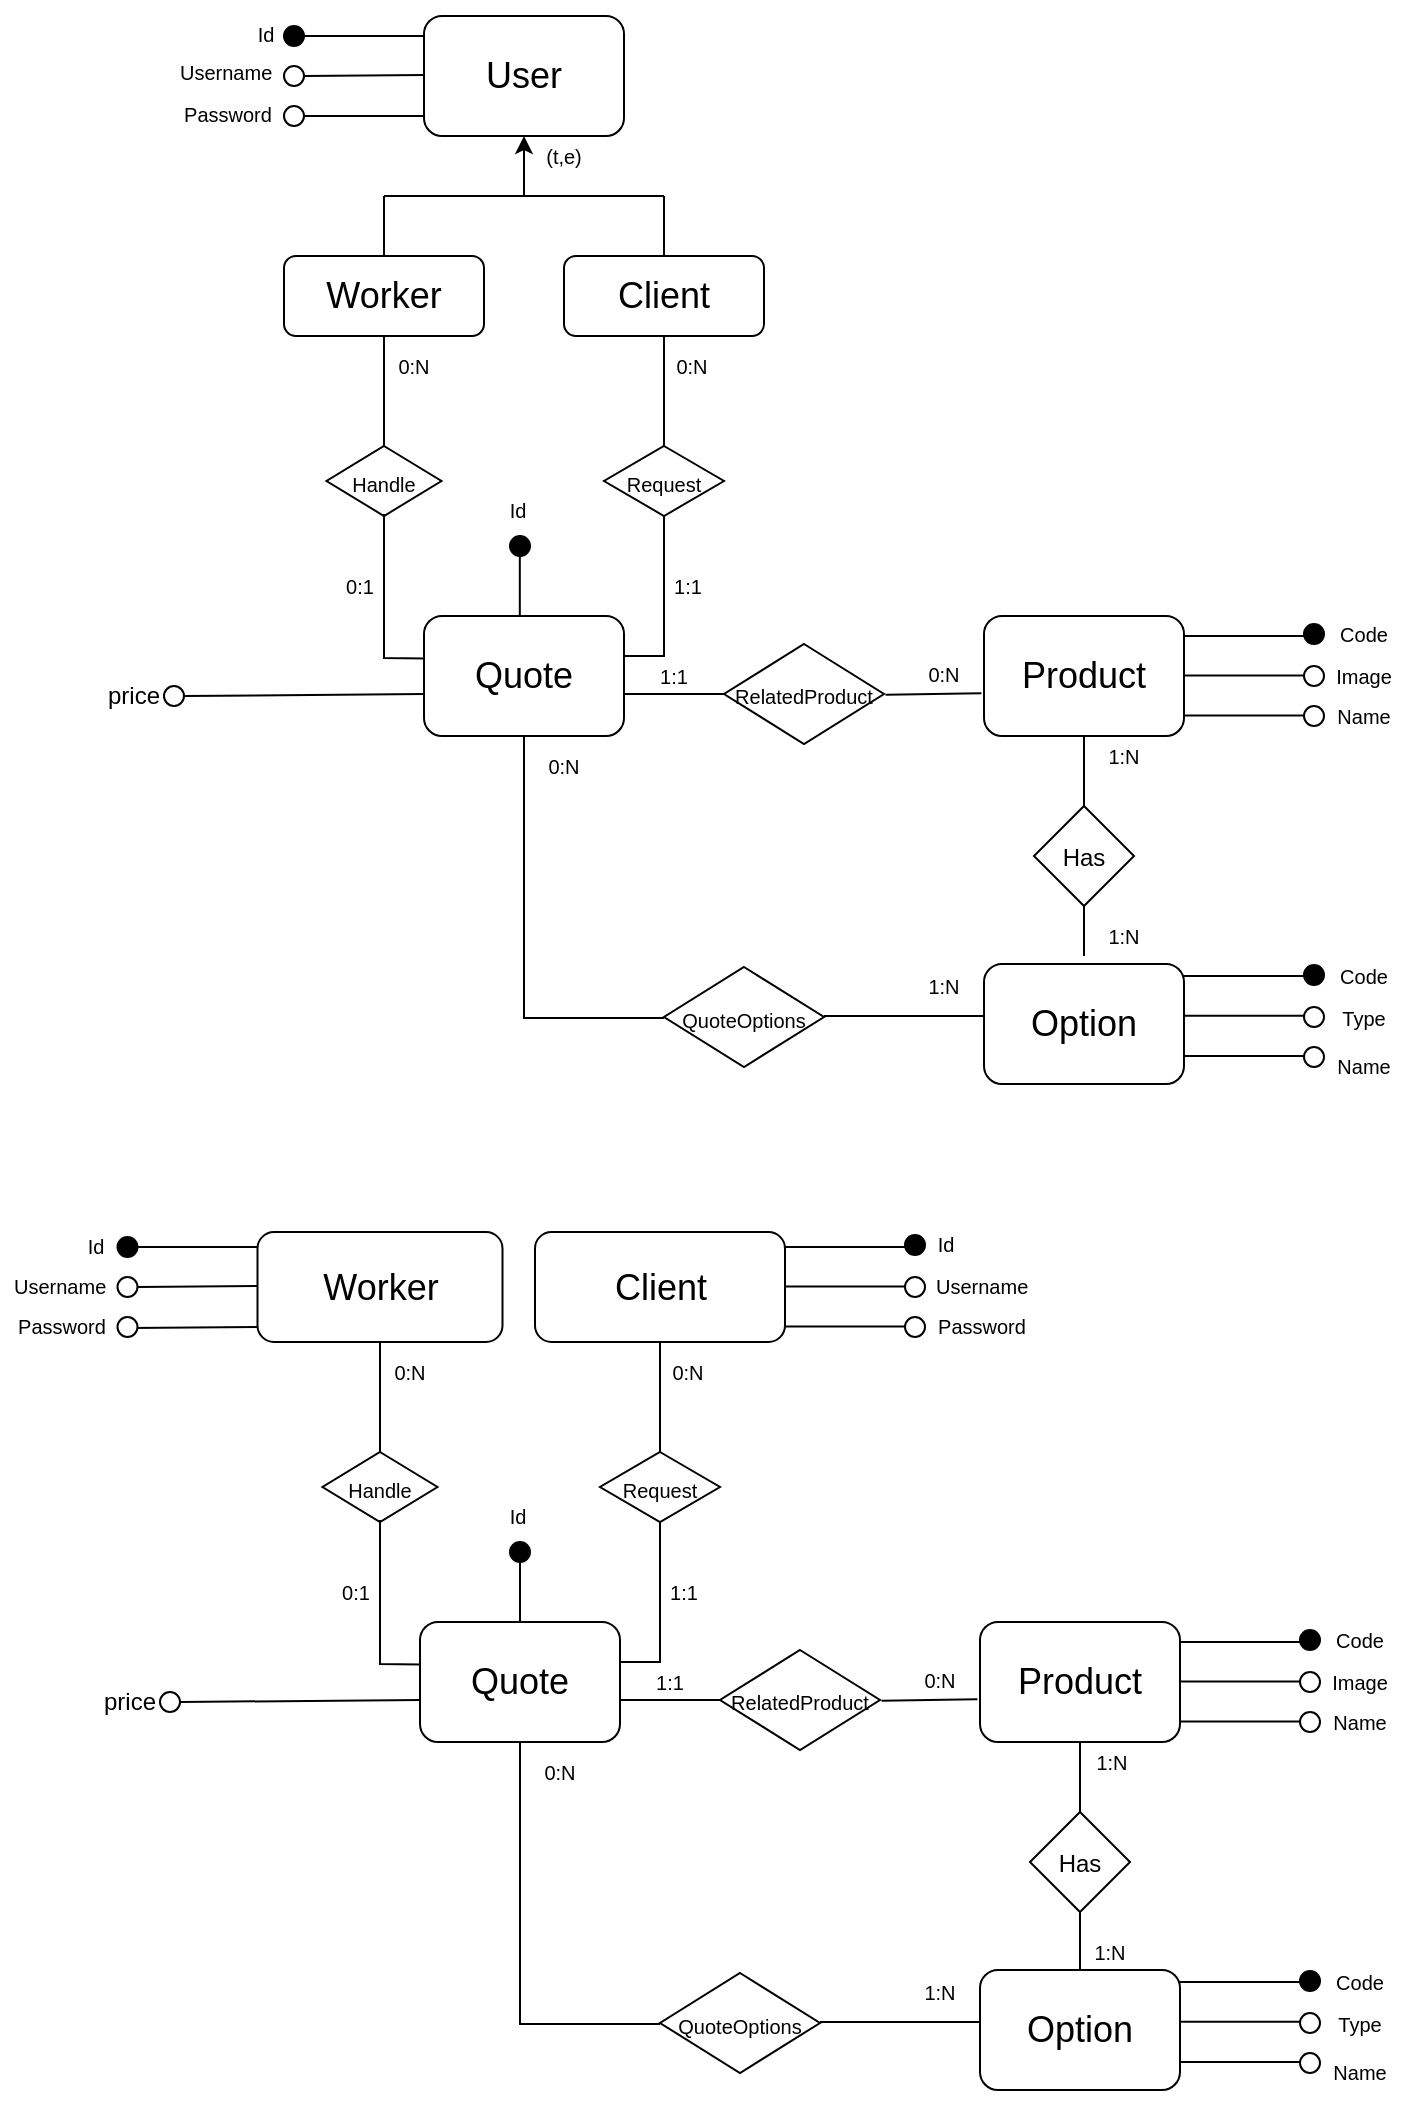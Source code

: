 <mxfile version="17.5.0" type="device"><diagram id="a_EHZZk0phldkxrDFHmI" name="Page-1"><mxGraphModel dx="1038" dy="539" grid="1" gridSize="10" guides="1" tooltips="1" connect="1" arrows="1" fold="1" page="1" pageScale="1" pageWidth="827" pageHeight="1169" math="0" shadow="0"><root><mxCell id="0"/><mxCell id="1" parent="0"/><mxCell id="qX4XDQ3y03lwywFzlSqz-1" value="&lt;font style=&quot;font-size: 18px&quot;&gt;User&lt;/font&gt;" style="rounded=1;whiteSpace=wrap;html=1;" parent="1" vertex="1"><mxGeometry x="250" y="45" width="100" height="60" as="geometry"/></mxCell><mxCell id="qX4XDQ3y03lwywFzlSqz-2" value="" style="endArrow=none;html=1;rounded=0;fontSize=18;" parent="1" edge="1"><mxGeometry width="50" height="50" relative="1" as="geometry"><mxPoint x="190" y="55" as="sourcePoint"/><mxPoint x="250" y="55" as="targetPoint"/></mxGeometry></mxCell><mxCell id="qX4XDQ3y03lwywFzlSqz-3" value="" style="endArrow=none;html=1;rounded=0;fontSize=18;startArrow=none;" parent="1" source="qX4XDQ3y03lwywFzlSqz-17" edge="1"><mxGeometry width="50" height="50" relative="1" as="geometry"><mxPoint x="190" y="74.5" as="sourcePoint"/><mxPoint x="250" y="74.5" as="targetPoint"/></mxGeometry></mxCell><mxCell id="qX4XDQ3y03lwywFzlSqz-5" value="&lt;font style=&quot;font-size: 10px&quot;&gt;Id&lt;/font&gt;" style="text;html=1;strokeColor=none;fillColor=none;align=center;verticalAlign=middle;whiteSpace=wrap;rounded=0;fontSize=18;" parent="1" vertex="1"><mxGeometry x="141.25" y="37" width="60" height="30" as="geometry"/></mxCell><mxCell id="qX4XDQ3y03lwywFzlSqz-6" value="" style="endArrow=none;html=1;rounded=0;fontSize=18;" parent="1" edge="1"><mxGeometry width="50" height="50" relative="1" as="geometry"><mxPoint x="190" y="95" as="sourcePoint"/><mxPoint x="250" y="95" as="targetPoint"/></mxGeometry></mxCell><mxCell id="qX4XDQ3y03lwywFzlSqz-7" value="&lt;div style=&quot;text-align: center&quot;&gt;&lt;span&gt;&lt;font face=&quot;helvetica&quot; style=&quot;font-size: 10px&quot;&gt;Username&lt;/font&gt;&lt;/span&gt;&lt;/div&gt;" style="text;whiteSpace=wrap;html=1;fontSize=14;" parent="1" vertex="1"><mxGeometry x="126" y="57" width="40" height="30" as="geometry"/></mxCell><mxCell id="qX4XDQ3y03lwywFzlSqz-8" value="&lt;font style=&quot;font-size: 10px&quot;&gt;Password&lt;/font&gt;" style="text;html=1;strokeColor=none;fillColor=none;align=center;verticalAlign=middle;whiteSpace=wrap;rounded=0;fontSize=14;" parent="1" vertex="1"><mxGeometry x="122" y="78" width="60" height="30" as="geometry"/></mxCell><mxCell id="qX4XDQ3y03lwywFzlSqz-9" value="" style="endArrow=classic;html=1;rounded=0;fontSize=14;entryX=0.5;entryY=1;entryDx=0;entryDy=0;" parent="1" target="qX4XDQ3y03lwywFzlSqz-1" edge="1"><mxGeometry width="50" height="50" relative="1" as="geometry"><mxPoint x="300" y="135" as="sourcePoint"/><mxPoint x="490" y="135" as="targetPoint"/></mxGeometry></mxCell><mxCell id="qX4XDQ3y03lwywFzlSqz-10" value="" style="endArrow=none;html=1;rounded=0;fontSize=14;" parent="1" edge="1"><mxGeometry width="50" height="50" relative="1" as="geometry"><mxPoint x="230" y="135" as="sourcePoint"/><mxPoint x="370" y="135" as="targetPoint"/></mxGeometry></mxCell><mxCell id="qX4XDQ3y03lwywFzlSqz-11" value="&lt;font style=&quot;font-size: 18px&quot;&gt;Worker&lt;/font&gt;" style="rounded=1;whiteSpace=wrap;html=1;" parent="1" vertex="1"><mxGeometry x="180" y="165" width="100" height="40" as="geometry"/></mxCell><mxCell id="qX4XDQ3y03lwywFzlSqz-12" value="&lt;font style=&quot;font-size: 18px&quot;&gt;Client&lt;/font&gt;" style="rounded=1;whiteSpace=wrap;html=1;" parent="1" vertex="1"><mxGeometry x="320" y="165" width="100" height="40" as="geometry"/></mxCell><mxCell id="qX4XDQ3y03lwywFzlSqz-13" value="" style="endArrow=none;html=1;rounded=0;fontSize=14;exitX=0.5;exitY=0;exitDx=0;exitDy=0;" parent="1" source="qX4XDQ3y03lwywFzlSqz-11" edge="1"><mxGeometry width="50" height="50" relative="1" as="geometry"><mxPoint x="440" y="185" as="sourcePoint"/><mxPoint x="230" y="135" as="targetPoint"/></mxGeometry></mxCell><mxCell id="qX4XDQ3y03lwywFzlSqz-14" value="" style="endArrow=none;html=1;rounded=0;fontSize=14;exitX=0.5;exitY=0;exitDx=0;exitDy=0;" parent="1" source="qX4XDQ3y03lwywFzlSqz-12" edge="1"><mxGeometry width="50" height="50" relative="1" as="geometry"><mxPoint x="240" y="175" as="sourcePoint"/><mxPoint x="370" y="135" as="targetPoint"/></mxGeometry></mxCell><mxCell id="qX4XDQ3y03lwywFzlSqz-16" value="" style="ellipse;whiteSpace=wrap;html=1;fontSize=14;fillColor=#000000;" parent="1" vertex="1"><mxGeometry x="180" y="50" width="10" height="10" as="geometry"/></mxCell><mxCell id="qX4XDQ3y03lwywFzlSqz-17" value="" style="ellipse;whiteSpace=wrap;html=1;fontSize=14;fillColor=#FFFFFF;" parent="1" vertex="1"><mxGeometry x="180" y="70" width="10" height="10" as="geometry"/></mxCell><mxCell id="qX4XDQ3y03lwywFzlSqz-18" value="" style="endArrow=none;html=1;rounded=0;fontSize=18;" parent="1" target="qX4XDQ3y03lwywFzlSqz-17" edge="1"><mxGeometry width="50" height="50" relative="1" as="geometry"><mxPoint x="190" y="74.5" as="sourcePoint"/><mxPoint x="250" y="74.5" as="targetPoint"/></mxGeometry></mxCell><mxCell id="qX4XDQ3y03lwywFzlSqz-19" value="" style="ellipse;whiteSpace=wrap;html=1;fontSize=14;" parent="1" vertex="1"><mxGeometry x="180" y="90" width="10" height="10" as="geometry"/></mxCell><mxCell id="qX4XDQ3y03lwywFzlSqz-20" value="&lt;font style=&quot;font-size: 18px&quot;&gt;Quote&lt;/font&gt;" style="rounded=1;whiteSpace=wrap;html=1;" parent="1" vertex="1"><mxGeometry x="250" y="345" width="100" height="60" as="geometry"/></mxCell><mxCell id="qX4XDQ3y03lwywFzlSqz-21" value="&lt;font style=&quot;font-size: 10px&quot;&gt;Handle&lt;/font&gt;" style="rhombus;whiteSpace=wrap;html=1;fontSize=14;fillColor=#FFFFFF;" parent="1" vertex="1"><mxGeometry x="201.25" y="260" width="57.5" height="35" as="geometry"/></mxCell><mxCell id="qX4XDQ3y03lwywFzlSqz-22" value="&lt;font style=&quot;font-size: 10px&quot;&gt;Request&lt;/font&gt;" style="rhombus;whiteSpace=wrap;html=1;fontSize=14;fillColor=#FFFFFF;" parent="1" vertex="1"><mxGeometry x="340" y="260" width="60" height="35" as="geometry"/></mxCell><mxCell id="qX4XDQ3y03lwywFzlSqz-23" value="" style="endArrow=none;html=1;rounded=0;fontSize=10;exitX=0.5;exitY=0;exitDx=0;exitDy=0;entryX=0.5;entryY=1;entryDx=0;entryDy=0;" parent="1" source="qX4XDQ3y03lwywFzlSqz-21" target="qX4XDQ3y03lwywFzlSqz-11" edge="1"><mxGeometry width="50" height="50" relative="1" as="geometry"><mxPoint x="440" y="185" as="sourcePoint"/><mxPoint x="490" y="135" as="targetPoint"/></mxGeometry></mxCell><mxCell id="qX4XDQ3y03lwywFzlSqz-24" value="" style="endArrow=none;html=1;rounded=0;fontSize=10;exitX=0.5;exitY=0;exitDx=0;exitDy=0;entryX=0.5;entryY=1;entryDx=0;entryDy=0;" parent="1" source="qX4XDQ3y03lwywFzlSqz-22" target="qX4XDQ3y03lwywFzlSqz-12" edge="1"><mxGeometry width="50" height="50" relative="1" as="geometry"><mxPoint x="240" y="255" as="sourcePoint"/><mxPoint x="240" y="215" as="targetPoint"/></mxGeometry></mxCell><mxCell id="qX4XDQ3y03lwywFzlSqz-25" value="" style="endArrow=none;html=1;rounded=0;fontSize=10;exitX=0.5;exitY=1;exitDx=0;exitDy=0;entryX=0.004;entryY=0.37;entryDx=0;entryDy=0;entryPerimeter=0;" parent="1" edge="1"><mxGeometry width="50" height="50" relative="1" as="geometry"><mxPoint x="230" y="294" as="sourcePoint"/><mxPoint x="250.4" y="366.2" as="targetPoint"/><Array as="points"><mxPoint x="230" y="366"/></Array></mxGeometry></mxCell><mxCell id="qX4XDQ3y03lwywFzlSqz-26" value="" style="endArrow=none;html=1;rounded=0;fontSize=10;entryX=1;entryY=0.5;entryDx=0;entryDy=0;" parent="1" edge="1"><mxGeometry width="50" height="50" relative="1" as="geometry"><mxPoint x="370" y="295" as="sourcePoint"/><mxPoint x="350" y="365" as="targetPoint"/><Array as="points"><mxPoint x="370" y="365"/></Array></mxGeometry></mxCell><mxCell id="qX4XDQ3y03lwywFzlSqz-28" value="&lt;font style=&quot;font-size: 18px&quot;&gt;Product&lt;/font&gt;" style="rounded=1;whiteSpace=wrap;html=1;" parent="1" vertex="1"><mxGeometry x="530" y="345" width="100" height="60" as="geometry"/></mxCell><mxCell id="qX4XDQ3y03lwywFzlSqz-29" value="&lt;font style=&quot;font-size: 18px&quot;&gt;Option&lt;/font&gt;" style="rounded=1;whiteSpace=wrap;html=1;" parent="1" vertex="1"><mxGeometry x="530" y="519" width="100" height="60" as="geometry"/></mxCell><mxCell id="qX4XDQ3y03lwywFzlSqz-31" value="" style="endArrow=none;html=1;rounded=0;fontSize=18;entryX=1;entryY=0.25;entryDx=0;entryDy=0;" parent="1" edge="1"><mxGeometry width="50" height="50" relative="1" as="geometry"><mxPoint x="690" y="355" as="sourcePoint"/><mxPoint x="630" y="355" as="targetPoint"/></mxGeometry></mxCell><mxCell id="qX4XDQ3y03lwywFzlSqz-32" value="" style="ellipse;whiteSpace=wrap;html=1;fontSize=14;fillColor=#000000;" parent="1" vertex="1"><mxGeometry x="690" y="349" width="10" height="10" as="geometry"/></mxCell><mxCell id="qX4XDQ3y03lwywFzlSqz-33" value="" style="endArrow=none;html=1;rounded=0;fontSize=18;entryX=1;entryY=0.25;entryDx=0;entryDy=0;" parent="1" edge="1"><mxGeometry width="50" height="50" relative="1" as="geometry"><mxPoint x="690" y="374.7" as="sourcePoint"/><mxPoint x="630" y="374.7" as="targetPoint"/></mxGeometry></mxCell><mxCell id="qX4XDQ3y03lwywFzlSqz-34" value="" style="ellipse;whiteSpace=wrap;html=1;fontSize=14;fillColor=#FFFFFF;" parent="1" vertex="1"><mxGeometry x="690" y="370" width="10" height="10" as="geometry"/></mxCell><mxCell id="qX4XDQ3y03lwywFzlSqz-35" value="" style="endArrow=none;html=1;rounded=0;fontSize=18;entryX=1;entryY=0.5;entryDx=0;entryDy=0;startArrow=none;" parent="1" source="qX4XDQ3y03lwywFzlSqz-40" edge="1"><mxGeometry width="50" height="50" relative="1" as="geometry"><mxPoint x="250" y="384.0" as="sourcePoint"/><mxPoint x="130" y="385" as="targetPoint"/></mxGeometry></mxCell><mxCell id="qX4XDQ3y03lwywFzlSqz-36" value="" style="ellipse;whiteSpace=wrap;html=1;fontSize=14;fillColor=#FFFFFF;" parent="1" vertex="1"><mxGeometry x="690" y="390" width="10" height="10" as="geometry"/></mxCell><mxCell id="qX4XDQ3y03lwywFzlSqz-37" value="Code" style="text;html=1;strokeColor=none;fillColor=none;align=center;verticalAlign=middle;whiteSpace=wrap;rounded=0;fontSize=10;" parent="1" vertex="1"><mxGeometry x="690" y="339" width="60" height="30" as="geometry"/></mxCell><mxCell id="qX4XDQ3y03lwywFzlSqz-38" value="Image&lt;span style=&quot;color: rgba(0 , 0 , 0 , 0) ; font-family: monospace ; font-size: 0px&quot;&gt;%3CmxGraphModel%3E%3Croot%3E%3CmxCell%20id%3D%220%22%2F%3E%3CmxCell%20id%3D%221%22%20parent%3D%220%22%2F%3E%3CmxCell%20id%3D%222%22%20value%3D%22Code%22%20style%3D%22text%3Bhtml%3D1%3BstrokeColor%3Dnone%3BfillColor%3Dnone%3Balign%3Dcenter%3BverticalAlign%3Dmiddle%3BwhiteSpace%3Dwrap%3Brounded%3D0%3BfontSize%3D10%3B%22%20vertex%3D%221%22%20parent%3D%221%22%3E%3CmxGeometry%20x%3D%22640%22%20y%3D%22454%22%20width%3D%2260%22%20height%3D%2230%22%20as%3D%22geometry%22%2F%3E%3C%2FmxCell%3E%3C%2Froot%3E%3C%2FmxGraphModel%3E&lt;/span&gt;" style="text;html=1;strokeColor=none;fillColor=none;align=center;verticalAlign=middle;whiteSpace=wrap;rounded=0;fontSize=10;" parent="1" vertex="1"><mxGeometry x="690" y="360" width="60" height="30" as="geometry"/></mxCell><mxCell id="qX4XDQ3y03lwywFzlSqz-39" value="Name" style="text;html=1;strokeColor=none;fillColor=none;align=center;verticalAlign=middle;whiteSpace=wrap;rounded=0;fontSize=10;" parent="1" vertex="1"><mxGeometry x="690" y="380" width="60" height="30" as="geometry"/></mxCell><mxCell id="qX4XDQ3y03lwywFzlSqz-41" value="&lt;font style=&quot;font-size: 12px&quot;&gt;price&lt;/font&gt;" style="text;html=1;strokeColor=none;fillColor=none;align=center;verticalAlign=middle;whiteSpace=wrap;rounded=0;fontSize=14;" parent="1" vertex="1"><mxGeometry x="75" y="369" width="60" height="30" as="geometry"/></mxCell><mxCell id="qX4XDQ3y03lwywFzlSqz-42" value="" style="endArrow=none;html=1;rounded=0;fontSize=18;entryX=1;entryY=0.25;entryDx=0;entryDy=0;" parent="1" edge="1"><mxGeometry width="50" height="50" relative="1" as="geometry"><mxPoint x="690" y="394.7" as="sourcePoint"/><mxPoint x="630" y="394.7" as="targetPoint"/></mxGeometry></mxCell><mxCell id="qX4XDQ3y03lwywFzlSqz-46" value="" style="endArrow=none;html=1;rounded=0;fontSize=18;entryX=1;entryY=0.25;entryDx=0;entryDy=0;" parent="1" edge="1"><mxGeometry width="50" height="50" relative="1" as="geometry"><mxPoint x="690" y="525" as="sourcePoint"/><mxPoint x="630" y="525" as="targetPoint"/></mxGeometry></mxCell><mxCell id="qX4XDQ3y03lwywFzlSqz-47" value="" style="endArrow=none;html=1;rounded=0;fontSize=18;entryX=1;entryY=0.25;entryDx=0;entryDy=0;" parent="1" edge="1"><mxGeometry width="50" height="50" relative="1" as="geometry"><mxPoint x="690" y="565" as="sourcePoint"/><mxPoint x="630" y="565" as="targetPoint"/></mxGeometry></mxCell><mxCell id="qX4XDQ3y03lwywFzlSqz-48" value="" style="endArrow=none;html=1;rounded=0;fontSize=18;entryX=1;entryY=0.25;entryDx=0;entryDy=0;" parent="1" edge="1"><mxGeometry width="50" height="50" relative="1" as="geometry"><mxPoint x="690" y="544.83" as="sourcePoint"/><mxPoint x="630" y="544.83" as="targetPoint"/></mxGeometry></mxCell><mxCell id="qX4XDQ3y03lwywFzlSqz-49" value="" style="ellipse;whiteSpace=wrap;html=1;fontSize=14;fillColor=#000000;" parent="1" vertex="1"><mxGeometry x="690" y="519.5" width="10" height="10" as="geometry"/></mxCell><mxCell id="qX4XDQ3y03lwywFzlSqz-50" value="" style="ellipse;whiteSpace=wrap;html=1;fontSize=14;fillColor=#FFFFFF;" parent="1" vertex="1"><mxGeometry x="690" y="540.5" width="10" height="10" as="geometry"/></mxCell><mxCell id="qX4XDQ3y03lwywFzlSqz-51" value="" style="ellipse;whiteSpace=wrap;html=1;fontSize=14;fillColor=#FFFFFF;" parent="1" vertex="1"><mxGeometry x="690" y="560.5" width="10" height="10" as="geometry"/></mxCell><mxCell id="qX4XDQ3y03lwywFzlSqz-52" value="Code" style="text;html=1;strokeColor=none;fillColor=none;align=center;verticalAlign=middle;whiteSpace=wrap;rounded=0;fontSize=10;" parent="1" vertex="1"><mxGeometry x="690" y="509.5" width="60" height="30" as="geometry"/></mxCell><mxCell id="qX4XDQ3y03lwywFzlSqz-53" value="Type" style="text;html=1;strokeColor=none;fillColor=none;align=center;verticalAlign=middle;whiteSpace=wrap;rounded=0;fontSize=10;" parent="1" vertex="1"><mxGeometry x="690" y="530.5" width="60" height="30" as="geometry"/></mxCell><mxCell id="qX4XDQ3y03lwywFzlSqz-54" value="Name" style="text;html=1;strokeColor=none;fillColor=none;align=center;verticalAlign=middle;whiteSpace=wrap;rounded=0;fontSize=10;" parent="1" vertex="1"><mxGeometry x="690" y="554.5" width="60" height="30" as="geometry"/></mxCell><mxCell id="qX4XDQ3y03lwywFzlSqz-56" value="&lt;font style=&quot;font-size: 12px&quot;&gt;Has&lt;/font&gt;" style="rhombus;whiteSpace=wrap;html=1;fontSize=14;fillColor=#FFFFFF;" parent="1" vertex="1"><mxGeometry x="555" y="440" width="50" height="50" as="geometry"/></mxCell><mxCell id="qX4XDQ3y03lwywFzlSqz-57" value="" style="endArrow=none;html=1;rounded=0;fontSize=10;exitX=0.5;exitY=0;exitDx=0;exitDy=0;entryX=0.5;entryY=1;entryDx=0;entryDy=0;" parent="1" source="qX4XDQ3y03lwywFzlSqz-56" target="qX4XDQ3y03lwywFzlSqz-28" edge="1"><mxGeometry width="50" height="50" relative="1" as="geometry"><mxPoint x="620" y="475" as="sourcePoint"/><mxPoint x="670" y="425" as="targetPoint"/></mxGeometry></mxCell><mxCell id="qX4XDQ3y03lwywFzlSqz-58" value="" style="endArrow=none;html=1;rounded=0;fontSize=10;exitX=0.5;exitY=0;exitDx=0;exitDy=0;entryX=0.5;entryY=1;entryDx=0;entryDy=0;" parent="1" target="qX4XDQ3y03lwywFzlSqz-56" edge="1"><mxGeometry width="50" height="50" relative="1" as="geometry"><mxPoint x="580" y="515" as="sourcePoint"/><mxPoint x="590" y="415" as="targetPoint"/><Array as="points"><mxPoint x="580" y="505"/></Array></mxGeometry></mxCell><mxCell id="qX4XDQ3y03lwywFzlSqz-59" value="&lt;font style=&quot;font-size: 10px&quot;&gt;RelatedProduct&lt;/font&gt;" style="rhombus;whiteSpace=wrap;html=1;fontSize=14;fillColor=#FFFFFF;" parent="1" vertex="1"><mxGeometry x="400" y="359" width="80" height="50" as="geometry"/></mxCell><mxCell id="qX4XDQ3y03lwywFzlSqz-60" value="" style="endArrow=none;html=1;rounded=0;fontSize=10;" parent="1" source="qX4XDQ3y03lwywFzlSqz-59" edge="1"><mxGeometry width="50" height="50" relative="1" as="geometry"><mxPoint x="390" y="430.25" as="sourcePoint"/><mxPoint x="350" y="384" as="targetPoint"/><Array as="points"/></mxGeometry></mxCell><mxCell id="qX4XDQ3y03lwywFzlSqz-63" value="" style="endArrow=none;html=1;rounded=0;fontSize=10;exitX=-0.013;exitY=0.643;exitDx=0;exitDy=0;exitPerimeter=0;entryX=0.013;entryY=0.846;entryDx=0;entryDy=0;entryPerimeter=0;" parent="1" source="qX4XDQ3y03lwywFzlSqz-28" target="qX4XDQ3y03lwywFzlSqz-76" edge="1"><mxGeometry width="50" height="50" relative="1" as="geometry"><mxPoint x="528" y="383.89" as="sourcePoint"/><mxPoint x="470" y="384" as="targetPoint"/><Array as="points"/></mxGeometry></mxCell><mxCell id="qX4XDQ3y03lwywFzlSqz-40" value="" style="ellipse;whiteSpace=wrap;html=1;fontSize=14;" parent="1" vertex="1"><mxGeometry x="120" y="380" width="10" height="10" as="geometry"/></mxCell><mxCell id="qX4XDQ3y03lwywFzlSqz-67" value="" style="endArrow=none;html=1;rounded=0;fontSize=18;entryX=1;entryY=0.5;entryDx=0;entryDy=0;" parent="1" target="qX4XDQ3y03lwywFzlSqz-40" edge="1"><mxGeometry width="50" height="50" relative="1" as="geometry"><mxPoint x="250" y="384" as="sourcePoint"/><mxPoint x="130" y="385" as="targetPoint"/></mxGeometry></mxCell><mxCell id="qX4XDQ3y03lwywFzlSqz-76" value="0:N" style="text;html=1;strokeColor=none;fillColor=none;align=center;verticalAlign=middle;whiteSpace=wrap;rounded=0;fontSize=10;" parent="1" vertex="1"><mxGeometry x="480" y="359" width="60" height="30" as="geometry"/></mxCell><mxCell id="qX4XDQ3y03lwywFzlSqz-78" value="1:1" style="text;html=1;strokeColor=none;fillColor=none;align=center;verticalAlign=middle;whiteSpace=wrap;rounded=0;fontSize=10;" parent="1" vertex="1"><mxGeometry x="345" y="360" width="60" height="30" as="geometry"/></mxCell><mxCell id="qX4XDQ3y03lwywFzlSqz-79" value="1:N" style="text;html=1;strokeColor=none;fillColor=none;align=center;verticalAlign=middle;whiteSpace=wrap;rounded=0;fontSize=10;" parent="1" vertex="1"><mxGeometry x="570" y="490" width="60" height="30" as="geometry"/></mxCell><mxCell id="qX4XDQ3y03lwywFzlSqz-80" value="1:N" style="text;html=1;strokeColor=none;fillColor=none;align=center;verticalAlign=middle;whiteSpace=wrap;rounded=0;fontSize=10;" parent="1" vertex="1"><mxGeometry x="570" y="400" width="60" height="30" as="geometry"/></mxCell><mxCell id="qX4XDQ3y03lwywFzlSqz-81" value="1:1&lt;span style=&quot;color: rgba(0 , 0 , 0 , 0) ; font-family: monospace ; font-size: 0px&quot;&gt;%3CmxGraphModel%3E%3Croot%3E%3CmxCell%20id%3D%220%22%2F%3E%3CmxCell%20id%3D%221%22%20parent%3D%220%22%2F%3E%3CmxCell%20id%3D%222%22%20value%3D%221%3AN%22%20style%3D%22text%3Bhtml%3D1%3BstrokeColor%3Dnone%3BfillColor%3Dnone%3Balign%3Dcenter%3BverticalAlign%3Dmiddle%3BwhiteSpace%3Dwrap%3Brounded%3D0%3BfontSize%3D10%3B%22%20vertex%3D%221%22%20parent%3D%221%22%3E%3CmxGeometry%20x%3D%22230%22%20y%3D%22515%22%20width%3D%2260%22%20height%3D%2230%22%20as%3D%22geometry%22%2F%3E%3C%2FmxCell%3E%3C%2Froot%3E%3C%2FmxGraphModel%3E&lt;/span&gt;" style="text;html=1;strokeColor=none;fillColor=none;align=center;verticalAlign=middle;whiteSpace=wrap;rounded=0;fontSize=10;" parent="1" vertex="1"><mxGeometry x="352" y="315" width="60" height="30" as="geometry"/></mxCell><mxCell id="qX4XDQ3y03lwywFzlSqz-83" value="0:1&lt;span style=&quot;color: rgba(0 , 0 , 0 , 0) ; font-family: monospace ; font-size: 0px&quot;&gt;%3CmxGraphModel%3E%3Croot%3E%3CmxCell%20id%3D%220%22%2F%3E%3CmxCell%20id%3D%221%22%20parent%3D%220%22%2F%3E%3CmxCell%20id%3D%222%22%20value%3D%221%3AN%22%20style%3D%22text%3Bhtml%3D1%3BstrokeColor%3Dnone%3BfillColor%3Dnone%3Balign%3Dcenter%3BverticalAlign%3Dmiddle%3BwhiteSpace%3Dwrap%3Brounded%3D0%3BfontSize%3D10%3B%22%20vertex%3D%221%22%20parent%3D%221%22%3E%3CmxGeometry%20x%3D%22230%22%20y%3D%22515%22%20width%3D%2260%22%20height%3D%2230%22%20as%3D%22geometry%22%2F%3E%3C%2FmxCell%3E%3C%2Froot%3E%3C%2FmxGraphModel%3E&lt;/span&gt;" style="text;html=1;strokeColor=none;fillColor=none;align=center;verticalAlign=middle;whiteSpace=wrap;rounded=0;fontSize=10;" parent="1" vertex="1"><mxGeometry x="188" y="315" width="60" height="30" as="geometry"/></mxCell><mxCell id="qX4XDQ3y03lwywFzlSqz-84" value="0:N&lt;span style=&quot;color: rgba(0 , 0 , 0 , 0) ; font-family: monospace ; font-size: 0px&quot;&gt;%3CmxGraphModel%3E%3Croot%3E%3CmxCell%20id%3D%220%22%2F%3E%3CmxCell%20id%3D%221%22%20parent%3D%220%22%2F%3E%3CmxCell%20id%3D%222%22%20value%3D%221%3AN%22%20style%3D%22text%3Bhtml%3D1%3BstrokeColor%3Dnone%3BfillColor%3Dnone%3Balign%3Dcenter%3BverticalAlign%3Dmiddle%3BwhiteSpace%3Dwrap%3Brounded%3D0%3BfontSize%3D10%3B%22%20vertex%3D%221%22%20parent%3D%221%22%3E%3CmxGeometry%20x%3D%22230%22%20y%3D%22515%22%20width%3D%2260%22%20height%3D%2230%22%20as%3D%22geometry%22%2F%3E%3C%2FmxCell%3E%3C%2Froot%3E%3C%2FmxGraphModel%3E&lt;/span&gt;" style="text;html=1;strokeColor=none;fillColor=none;align=center;verticalAlign=middle;whiteSpace=wrap;rounded=0;fontSize=10;" parent="1" vertex="1"><mxGeometry x="215" y="205" width="60" height="30" as="geometry"/></mxCell><mxCell id="qX4XDQ3y03lwywFzlSqz-85" value="0:N&lt;span style=&quot;color: rgba(0 , 0 , 0 , 0) ; font-family: monospace ; font-size: 0px&quot;&gt;%3CmxGraphModel%3E%3Croot%3E%3CmxCell%20id%3D%220%22%2F%3E%3CmxCell%20id%3D%221%22%20parent%3D%220%22%2F%3E%3CmxCell%20id%3D%222%22%20value%3D%221%3AN%22%20style%3D%22text%3Bhtml%3D1%3BstrokeColor%3Dnone%3BfillColor%3Dnone%3Balign%3Dcenter%3BverticalAlign%3Dmiddle%3BwhiteSpace%3Dwrap%3Brounded%3D0%3BfontSize%3D10%3B%22%20vertex%3D%221%22%20parent%3D%221%22%3E%3CmxGeometry%20x%3D%22230%22%20y%3D%22515%22%20width%3D%2260%22%20height%3D%2230%22%20as%3D%22geometry%22%2F%3E%3C%2FmxCell%3E%3C%2Froot%3E%3C%2FmxGraphModel%3E&lt;/span&gt;" style="text;html=1;strokeColor=none;fillColor=none;align=center;verticalAlign=middle;whiteSpace=wrap;rounded=0;fontSize=10;" parent="1" vertex="1"><mxGeometry x="354" y="205" width="60" height="30" as="geometry"/></mxCell><mxCell id="qX4XDQ3y03lwywFzlSqz-86" value="" style="endArrow=none;html=1;rounded=0;fontSize=10;" parent="1" edge="1"><mxGeometry width="50" height="50" relative="1" as="geometry"><mxPoint x="370" y="546" as="sourcePoint"/><mxPoint x="300" y="405" as="targetPoint"/><Array as="points"><mxPoint x="300" y="546"/></Array></mxGeometry></mxCell><mxCell id="HeVf8sBQMRnEdqkcqecx-1" value="&lt;font style=&quot;font-size: 10px&quot;&gt;QuoteOptions&lt;/font&gt;" style="rhombus;whiteSpace=wrap;html=1;fontSize=14;fillColor=#FFFFFF;" parent="1" vertex="1"><mxGeometry x="370" y="520.5" width="80" height="50" as="geometry"/></mxCell><mxCell id="HeVf8sBQMRnEdqkcqecx-2" value="" style="endArrow=none;html=1;rounded=0;fontSize=18;exitX=0;exitY=0.5;exitDx=0;exitDy=0;" parent="1" edge="1"><mxGeometry width="50" height="50" relative="1" as="geometry"><mxPoint x="530" y="545" as="sourcePoint"/><mxPoint x="450" y="545" as="targetPoint"/></mxGeometry></mxCell><mxCell id="HeVf8sBQMRnEdqkcqecx-5" value="&lt;font style=&quot;font-size: 10px&quot;&gt;0:N&lt;/font&gt;" style="text;html=1;strokeColor=none;fillColor=none;align=center;verticalAlign=middle;whiteSpace=wrap;rounded=0;" parent="1" vertex="1"><mxGeometry x="290" y="405" width="60" height="30" as="geometry"/></mxCell><mxCell id="HeVf8sBQMRnEdqkcqecx-6" value="&lt;font style=&quot;font-size: 10px&quot;&gt;1:N&lt;/font&gt;" style="text;html=1;strokeColor=none;fillColor=none;align=center;verticalAlign=middle;whiteSpace=wrap;rounded=0;" parent="1" vertex="1"><mxGeometry x="480" y="515" width="60" height="30" as="geometry"/></mxCell><mxCell id="vwDO4GZLKozZX0MEO8km-1" value="(t,e)" style="text;html=1;strokeColor=none;fillColor=none;align=center;verticalAlign=middle;whiteSpace=wrap;rounded=0;fontSize=10;" parent="1" vertex="1"><mxGeometry x="290" y="100" width="60" height="30" as="geometry"/></mxCell><mxCell id="vwDO4GZLKozZX0MEO8km-4" value="" style="endArrow=none;html=1;rounded=0;fontSize=18;" parent="1" edge="1"><mxGeometry width="50" height="50" relative="1" as="geometry"><mxPoint x="106.75" y="660.5" as="sourcePoint"/><mxPoint x="166.75" y="660.5" as="targetPoint"/></mxGeometry></mxCell><mxCell id="vwDO4GZLKozZX0MEO8km-5" value="" style="endArrow=none;html=1;rounded=0;fontSize=18;startArrow=none;" parent="1" source="vwDO4GZLKozZX0MEO8km-17" edge="1"><mxGeometry width="50" height="50" relative="1" as="geometry"><mxPoint x="106.75" y="680" as="sourcePoint"/><mxPoint x="166.75" y="680" as="targetPoint"/></mxGeometry></mxCell><mxCell id="vwDO4GZLKozZX0MEO8km-6" value="&lt;font style=&quot;font-size: 10px&quot;&gt;Id&lt;/font&gt;" style="text;html=1;strokeColor=none;fillColor=none;align=center;verticalAlign=middle;whiteSpace=wrap;rounded=0;fontSize=18;" parent="1" vertex="1"><mxGeometry x="56" y="642.5" width="60" height="30" as="geometry"/></mxCell><mxCell id="vwDO4GZLKozZX0MEO8km-7" value="" style="endArrow=none;html=1;rounded=0;fontSize=18;" parent="1" edge="1"><mxGeometry width="50" height="50" relative="1" as="geometry"><mxPoint x="103" y="701" as="sourcePoint"/><mxPoint x="166.75" y="700.5" as="targetPoint"/></mxGeometry></mxCell><mxCell id="vwDO4GZLKozZX0MEO8km-8" value="&lt;div style=&quot;text-align: center&quot;&gt;&lt;span&gt;&lt;font face=&quot;helvetica&quot; style=&quot;font-size: 10px&quot;&gt;Username&lt;/font&gt;&lt;/span&gt;&lt;/div&gt;" style="text;whiteSpace=wrap;html=1;fontSize=14;" parent="1" vertex="1"><mxGeometry x="42.75" y="663.5" width="42.25" height="30" as="geometry"/></mxCell><mxCell id="vwDO4GZLKozZX0MEO8km-9" value="&lt;font style=&quot;font-size: 10px&quot;&gt;Password&lt;/font&gt;" style="text;html=1;strokeColor=none;fillColor=none;align=center;verticalAlign=middle;whiteSpace=wrap;rounded=0;fontSize=14;" parent="1" vertex="1"><mxGeometry x="38.75" y="684" width="60" height="30" as="geometry"/></mxCell><mxCell id="vwDO4GZLKozZX0MEO8km-12" value="&lt;font style=&quot;font-size: 18px&quot;&gt;Worker&lt;/font&gt;" style="rounded=1;whiteSpace=wrap;html=1;" parent="1" vertex="1"><mxGeometry x="166.75" y="653" width="122.5" height="55" as="geometry"/></mxCell><mxCell id="vwDO4GZLKozZX0MEO8km-13" value="&lt;font style=&quot;font-size: 18px&quot;&gt;Client&lt;/font&gt;" style="rounded=1;whiteSpace=wrap;html=1;" parent="1" vertex="1"><mxGeometry x="305.5" y="653" width="125" height="55" as="geometry"/></mxCell><mxCell id="vwDO4GZLKozZX0MEO8km-16" value="" style="ellipse;whiteSpace=wrap;html=1;fontSize=14;fillColor=#FFFFFF;" parent="1" vertex="1"><mxGeometry x="96.75" y="695.5" width="10" height="10" as="geometry"/></mxCell><mxCell id="vwDO4GZLKozZX0MEO8km-17" value="" style="ellipse;whiteSpace=wrap;html=1;fontSize=14;fillColor=#FFFFFF;" parent="1" vertex="1"><mxGeometry x="96.75" y="675.5" width="10" height="10" as="geometry"/></mxCell><mxCell id="vwDO4GZLKozZX0MEO8km-18" value="" style="endArrow=none;html=1;rounded=0;fontSize=18;" parent="1" target="vwDO4GZLKozZX0MEO8km-17" edge="1"><mxGeometry width="50" height="50" relative="1" as="geometry"><mxPoint x="106.75" y="680" as="sourcePoint"/><mxPoint x="166.75" y="680" as="targetPoint"/></mxGeometry></mxCell><mxCell id="vwDO4GZLKozZX0MEO8km-19" value="" style="ellipse;whiteSpace=wrap;html=1;fontSize=14;fillColor=#000000;" parent="1" vertex="1"><mxGeometry x="96.75" y="655.5" width="10" height="10" as="geometry"/></mxCell><mxCell id="vwDO4GZLKozZX0MEO8km-20" value="&lt;font style=&quot;font-size: 18px&quot;&gt;Quote&lt;/font&gt;" style="rounded=1;whiteSpace=wrap;html=1;" parent="1" vertex="1"><mxGeometry x="248" y="848" width="100" height="60" as="geometry"/></mxCell><mxCell id="vwDO4GZLKozZX0MEO8km-21" value="&lt;font style=&quot;font-size: 10px&quot;&gt;Handle&lt;/font&gt;" style="rhombus;whiteSpace=wrap;html=1;fontSize=14;fillColor=#FFFFFF;" parent="1" vertex="1"><mxGeometry x="199.25" y="763" width="57.5" height="35" as="geometry"/></mxCell><mxCell id="vwDO4GZLKozZX0MEO8km-22" value="&lt;font style=&quot;font-size: 10px&quot;&gt;Request&lt;/font&gt;" style="rhombus;whiteSpace=wrap;html=1;fontSize=14;fillColor=#FFFFFF;" parent="1" vertex="1"><mxGeometry x="338" y="763" width="60" height="35" as="geometry"/></mxCell><mxCell id="vwDO4GZLKozZX0MEO8km-23" value="" style="endArrow=none;html=1;rounded=0;fontSize=10;exitX=0.5;exitY=0;exitDx=0;exitDy=0;entryX=0.5;entryY=1;entryDx=0;entryDy=0;" parent="1" source="vwDO4GZLKozZX0MEO8km-21" target="vwDO4GZLKozZX0MEO8km-12" edge="1"><mxGeometry width="50" height="50" relative="1" as="geometry"><mxPoint x="438" y="688" as="sourcePoint"/><mxPoint x="488" y="638" as="targetPoint"/></mxGeometry></mxCell><mxCell id="vwDO4GZLKozZX0MEO8km-24" value="" style="endArrow=none;html=1;rounded=0;fontSize=10;exitX=0.5;exitY=0;exitDx=0;exitDy=0;entryX=0.5;entryY=1;entryDx=0;entryDy=0;" parent="1" source="vwDO4GZLKozZX0MEO8km-22" target="vwDO4GZLKozZX0MEO8km-13" edge="1"><mxGeometry width="50" height="50" relative="1" as="geometry"><mxPoint x="238" y="758" as="sourcePoint"/><mxPoint x="238" y="718" as="targetPoint"/></mxGeometry></mxCell><mxCell id="vwDO4GZLKozZX0MEO8km-25" value="" style="endArrow=none;html=1;rounded=0;fontSize=10;exitX=0.5;exitY=1;exitDx=0;exitDy=0;entryX=0.004;entryY=0.37;entryDx=0;entryDy=0;entryPerimeter=0;" parent="1" edge="1"><mxGeometry width="50" height="50" relative="1" as="geometry"><mxPoint x="228" y="797" as="sourcePoint"/><mxPoint x="248.4" y="869.2" as="targetPoint"/><Array as="points"><mxPoint x="228" y="869"/></Array></mxGeometry></mxCell><mxCell id="vwDO4GZLKozZX0MEO8km-26" value="" style="endArrow=none;html=1;rounded=0;fontSize=10;entryX=1;entryY=0.5;entryDx=0;entryDy=0;" parent="1" edge="1"><mxGeometry width="50" height="50" relative="1" as="geometry"><mxPoint x="368" y="798" as="sourcePoint"/><mxPoint x="348" y="868" as="targetPoint"/><Array as="points"><mxPoint x="368" y="868"/></Array></mxGeometry></mxCell><mxCell id="vwDO4GZLKozZX0MEO8km-27" value="&lt;font style=&quot;font-size: 18px&quot;&gt;Product&lt;/font&gt;" style="rounded=1;whiteSpace=wrap;html=1;" parent="1" vertex="1"><mxGeometry x="528" y="848" width="100" height="60" as="geometry"/></mxCell><mxCell id="vwDO4GZLKozZX0MEO8km-28" value="&lt;font style=&quot;font-size: 18px&quot;&gt;Option&lt;/font&gt;" style="rounded=1;whiteSpace=wrap;html=1;" parent="1" vertex="1"><mxGeometry x="528" y="1022" width="100" height="60" as="geometry"/></mxCell><mxCell id="vwDO4GZLKozZX0MEO8km-29" value="" style="endArrow=none;html=1;rounded=0;fontSize=18;entryX=1;entryY=0.25;entryDx=0;entryDy=0;" parent="1" edge="1"><mxGeometry width="50" height="50" relative="1" as="geometry"><mxPoint x="688" y="858" as="sourcePoint"/><mxPoint x="628" y="858" as="targetPoint"/></mxGeometry></mxCell><mxCell id="vwDO4GZLKozZX0MEO8km-30" value="" style="ellipse;whiteSpace=wrap;html=1;fontSize=14;fillColor=#000000;" parent="1" vertex="1"><mxGeometry x="688" y="852" width="10" height="10" as="geometry"/></mxCell><mxCell id="vwDO4GZLKozZX0MEO8km-31" value="" style="endArrow=none;html=1;rounded=0;fontSize=18;entryX=1;entryY=0.25;entryDx=0;entryDy=0;" parent="1" edge="1"><mxGeometry width="50" height="50" relative="1" as="geometry"><mxPoint x="688" y="877.7" as="sourcePoint"/><mxPoint x="628" y="877.7" as="targetPoint"/></mxGeometry></mxCell><mxCell id="vwDO4GZLKozZX0MEO8km-32" value="" style="ellipse;whiteSpace=wrap;html=1;fontSize=14;fillColor=#FFFFFF;" parent="1" vertex="1"><mxGeometry x="688" y="873" width="10" height="10" as="geometry"/></mxCell><mxCell id="vwDO4GZLKozZX0MEO8km-33" value="" style="endArrow=none;html=1;rounded=0;fontSize=18;entryX=1;entryY=0.5;entryDx=0;entryDy=0;startArrow=none;" parent="1" source="vwDO4GZLKozZX0MEO8km-55" edge="1"><mxGeometry width="50" height="50" relative="1" as="geometry"><mxPoint x="248" y="887" as="sourcePoint"/><mxPoint x="128" y="888" as="targetPoint"/></mxGeometry></mxCell><mxCell id="vwDO4GZLKozZX0MEO8km-34" value="" style="ellipse;whiteSpace=wrap;html=1;fontSize=14;fillColor=#FFFFFF;" parent="1" vertex="1"><mxGeometry x="688" y="893" width="10" height="10" as="geometry"/></mxCell><mxCell id="vwDO4GZLKozZX0MEO8km-35" value="Code" style="text;html=1;strokeColor=none;fillColor=none;align=center;verticalAlign=middle;whiteSpace=wrap;rounded=0;fontSize=10;" parent="1" vertex="1"><mxGeometry x="688" y="842" width="60" height="30" as="geometry"/></mxCell><mxCell id="vwDO4GZLKozZX0MEO8km-36" value="Image&lt;span style=&quot;color: rgba(0 , 0 , 0 , 0) ; font-family: monospace ; font-size: 0px&quot;&gt;%3CmxGraphModel%3E%3Croot%3E%3CmxCell%20id%3D%220%22%2F%3E%3CmxCell%20id%3D%221%22%20parent%3D%220%22%2F%3E%3CmxCell%20id%3D%222%22%20value%3D%22Code%22%20style%3D%22text%3Bhtml%3D1%3BstrokeColor%3Dnone%3BfillColor%3Dnone%3Balign%3Dcenter%3BverticalAlign%3Dmiddle%3BwhiteSpace%3Dwrap%3Brounded%3D0%3BfontSize%3D10%3B%22%20vertex%3D%221%22%20parent%3D%221%22%3E%3CmxGeometry%20x%3D%22640%22%20y%3D%22454%22%20width%3D%2260%22%20height%3D%2230%22%20as%3D%22geometry%22%2F%3E%3C%2FmxCell%3E%3C%2Froot%3E%3C%2FmxGraphModel%3E&lt;/span&gt;" style="text;html=1;strokeColor=none;fillColor=none;align=center;verticalAlign=middle;whiteSpace=wrap;rounded=0;fontSize=10;" parent="1" vertex="1"><mxGeometry x="688" y="863" width="60" height="30" as="geometry"/></mxCell><mxCell id="vwDO4GZLKozZX0MEO8km-37" value="Name" style="text;html=1;strokeColor=none;fillColor=none;align=center;verticalAlign=middle;whiteSpace=wrap;rounded=0;fontSize=10;" parent="1" vertex="1"><mxGeometry x="688" y="883" width="60" height="30" as="geometry"/></mxCell><mxCell id="vwDO4GZLKozZX0MEO8km-38" value="&lt;font style=&quot;font-size: 12px&quot;&gt;price&lt;/font&gt;" style="text;html=1;strokeColor=none;fillColor=none;align=center;verticalAlign=middle;whiteSpace=wrap;rounded=0;fontSize=14;" parent="1" vertex="1"><mxGeometry x="73" y="872" width="60" height="30" as="geometry"/></mxCell><mxCell id="vwDO4GZLKozZX0MEO8km-39" value="" style="endArrow=none;html=1;rounded=0;fontSize=18;entryX=1;entryY=0.25;entryDx=0;entryDy=0;" parent="1" edge="1"><mxGeometry width="50" height="50" relative="1" as="geometry"><mxPoint x="688" y="897.7" as="sourcePoint"/><mxPoint x="628" y="897.7" as="targetPoint"/></mxGeometry></mxCell><mxCell id="vwDO4GZLKozZX0MEO8km-40" value="" style="endArrow=none;html=1;rounded=0;fontSize=18;entryX=1;entryY=0.25;entryDx=0;entryDy=0;" parent="1" edge="1"><mxGeometry width="50" height="50" relative="1" as="geometry"><mxPoint x="688" y="1028" as="sourcePoint"/><mxPoint x="628" y="1028" as="targetPoint"/></mxGeometry></mxCell><mxCell id="vwDO4GZLKozZX0MEO8km-41" value="" style="endArrow=none;html=1;rounded=0;fontSize=18;entryX=1;entryY=0.25;entryDx=0;entryDy=0;" parent="1" edge="1"><mxGeometry width="50" height="50" relative="1" as="geometry"><mxPoint x="688" y="1068.0" as="sourcePoint"/><mxPoint x="628" y="1068.0" as="targetPoint"/></mxGeometry></mxCell><mxCell id="vwDO4GZLKozZX0MEO8km-42" value="" style="endArrow=none;html=1;rounded=0;fontSize=18;entryX=1;entryY=0.25;entryDx=0;entryDy=0;" parent="1" edge="1"><mxGeometry width="50" height="50" relative="1" as="geometry"><mxPoint x="688" y="1047.83" as="sourcePoint"/><mxPoint x="628" y="1047.83" as="targetPoint"/></mxGeometry></mxCell><mxCell id="vwDO4GZLKozZX0MEO8km-43" value="" style="ellipse;whiteSpace=wrap;html=1;fontSize=14;fillColor=#000000;" parent="1" vertex="1"><mxGeometry x="688" y="1022.5" width="10" height="10" as="geometry"/></mxCell><mxCell id="vwDO4GZLKozZX0MEO8km-44" value="" style="ellipse;whiteSpace=wrap;html=1;fontSize=14;fillColor=#FFFFFF;" parent="1" vertex="1"><mxGeometry x="688" y="1043.5" width="10" height="10" as="geometry"/></mxCell><mxCell id="vwDO4GZLKozZX0MEO8km-45" value="" style="ellipse;whiteSpace=wrap;html=1;fontSize=14;fillColor=#FFFFFF;" parent="1" vertex="1"><mxGeometry x="688" y="1063.5" width="10" height="10" as="geometry"/></mxCell><mxCell id="vwDO4GZLKozZX0MEO8km-46" value="Code" style="text;html=1;strokeColor=none;fillColor=none;align=center;verticalAlign=middle;whiteSpace=wrap;rounded=0;fontSize=10;" parent="1" vertex="1"><mxGeometry x="688" y="1012.5" width="60" height="30" as="geometry"/></mxCell><mxCell id="vwDO4GZLKozZX0MEO8km-47" value="Type" style="text;html=1;strokeColor=none;fillColor=none;align=center;verticalAlign=middle;whiteSpace=wrap;rounded=0;fontSize=10;" parent="1" vertex="1"><mxGeometry x="688" y="1033.5" width="60" height="30" as="geometry"/></mxCell><mxCell id="vwDO4GZLKozZX0MEO8km-48" value="Name" style="text;html=1;strokeColor=none;fillColor=none;align=center;verticalAlign=middle;whiteSpace=wrap;rounded=0;fontSize=10;" parent="1" vertex="1"><mxGeometry x="688" y="1057.5" width="60" height="30" as="geometry"/></mxCell><mxCell id="vwDO4GZLKozZX0MEO8km-49" value="&lt;font style=&quot;font-size: 12px&quot;&gt;Has&lt;/font&gt;" style="rhombus;whiteSpace=wrap;html=1;fontSize=14;fillColor=#FFFFFF;" parent="1" vertex="1"><mxGeometry x="553" y="943" width="50" height="50" as="geometry"/></mxCell><mxCell id="vwDO4GZLKozZX0MEO8km-50" value="" style="endArrow=none;html=1;rounded=0;fontSize=10;exitX=0.5;exitY=0;exitDx=0;exitDy=0;entryX=0.5;entryY=1;entryDx=0;entryDy=0;" parent="1" source="vwDO4GZLKozZX0MEO8km-49" target="vwDO4GZLKozZX0MEO8km-27" edge="1"><mxGeometry width="50" height="50" relative="1" as="geometry"><mxPoint x="618" y="978" as="sourcePoint"/><mxPoint x="668" y="928" as="targetPoint"/></mxGeometry></mxCell><mxCell id="vwDO4GZLKozZX0MEO8km-52" value="&lt;font style=&quot;font-size: 10px&quot;&gt;RelatedProduct&lt;/font&gt;" style="rhombus;whiteSpace=wrap;html=1;fontSize=14;fillColor=#FFFFFF;" parent="1" vertex="1"><mxGeometry x="398" y="862" width="80" height="50" as="geometry"/></mxCell><mxCell id="vwDO4GZLKozZX0MEO8km-53" value="" style="endArrow=none;html=1;rounded=0;fontSize=10;" parent="1" source="vwDO4GZLKozZX0MEO8km-52" edge="1"><mxGeometry width="50" height="50" relative="1" as="geometry"><mxPoint x="388" y="933.25" as="sourcePoint"/><mxPoint x="348" y="887" as="targetPoint"/><Array as="points"/></mxGeometry></mxCell><mxCell id="vwDO4GZLKozZX0MEO8km-54" value="" style="endArrow=none;html=1;rounded=0;fontSize=10;exitX=-0.013;exitY=0.643;exitDx=0;exitDy=0;exitPerimeter=0;entryX=0.013;entryY=0.846;entryDx=0;entryDy=0;entryPerimeter=0;" parent="1" source="vwDO4GZLKozZX0MEO8km-27" target="vwDO4GZLKozZX0MEO8km-58" edge="1"><mxGeometry width="50" height="50" relative="1" as="geometry"><mxPoint x="526" y="886.89" as="sourcePoint"/><mxPoint x="468" y="887" as="targetPoint"/><Array as="points"/></mxGeometry></mxCell><mxCell id="vwDO4GZLKozZX0MEO8km-55" value="" style="ellipse;whiteSpace=wrap;html=1;fontSize=14;" parent="1" vertex="1"><mxGeometry x="118" y="883" width="10" height="10" as="geometry"/></mxCell><mxCell id="vwDO4GZLKozZX0MEO8km-56" value="" style="endArrow=none;html=1;rounded=0;fontSize=18;entryX=1;entryY=0.5;entryDx=0;entryDy=0;" parent="1" target="vwDO4GZLKozZX0MEO8km-55" edge="1"><mxGeometry width="50" height="50" relative="1" as="geometry"><mxPoint x="248" y="887" as="sourcePoint"/><mxPoint x="128" y="888" as="targetPoint"/></mxGeometry></mxCell><mxCell id="vwDO4GZLKozZX0MEO8km-58" value="0:N" style="text;html=1;strokeColor=none;fillColor=none;align=center;verticalAlign=middle;whiteSpace=wrap;rounded=0;fontSize=10;" parent="1" vertex="1"><mxGeometry x="478" y="862" width="60" height="30" as="geometry"/></mxCell><mxCell id="vwDO4GZLKozZX0MEO8km-59" value="1:1" style="text;html=1;strokeColor=none;fillColor=none;align=center;verticalAlign=middle;whiteSpace=wrap;rounded=0;fontSize=10;" parent="1" vertex="1"><mxGeometry x="343" y="863" width="60" height="30" as="geometry"/></mxCell><mxCell id="vwDO4GZLKozZX0MEO8km-60" value="1:N" style="text;html=1;strokeColor=none;fillColor=none;align=center;verticalAlign=middle;whiteSpace=wrap;rounded=0;fontSize=10;" parent="1" vertex="1"><mxGeometry x="563" y="997.5" width="60" height="30" as="geometry"/></mxCell><mxCell id="vwDO4GZLKozZX0MEO8km-61" value="1:N" style="text;html=1;strokeColor=none;fillColor=none;align=center;verticalAlign=middle;whiteSpace=wrap;rounded=0;fontSize=10;" parent="1" vertex="1"><mxGeometry x="564" y="903" width="60" height="30" as="geometry"/></mxCell><mxCell id="vwDO4GZLKozZX0MEO8km-62" value="1:1&lt;span style=&quot;color: rgba(0 , 0 , 0 , 0) ; font-family: monospace ; font-size: 0px&quot;&gt;%3CmxGraphModel%3E%3Croot%3E%3CmxCell%20id%3D%220%22%2F%3E%3CmxCell%20id%3D%221%22%20parent%3D%220%22%2F%3E%3CmxCell%20id%3D%222%22%20value%3D%221%3AN%22%20style%3D%22text%3Bhtml%3D1%3BstrokeColor%3Dnone%3BfillColor%3Dnone%3Balign%3Dcenter%3BverticalAlign%3Dmiddle%3BwhiteSpace%3Dwrap%3Brounded%3D0%3BfontSize%3D10%3B%22%20vertex%3D%221%22%20parent%3D%221%22%3E%3CmxGeometry%20x%3D%22230%22%20y%3D%22515%22%20width%3D%2260%22%20height%3D%2230%22%20as%3D%22geometry%22%2F%3E%3C%2FmxCell%3E%3C%2Froot%3E%3C%2FmxGraphModel%3E&lt;/span&gt;" style="text;html=1;strokeColor=none;fillColor=none;align=center;verticalAlign=middle;whiteSpace=wrap;rounded=0;fontSize=10;" parent="1" vertex="1"><mxGeometry x="350" y="818" width="60" height="30" as="geometry"/></mxCell><mxCell id="vwDO4GZLKozZX0MEO8km-63" value="0:1&lt;span style=&quot;color: rgba(0 , 0 , 0 , 0) ; font-family: monospace ; font-size: 0px&quot;&gt;%3CmxGraphModel%3E%3Croot%3E%3CmxCell%20id%3D%220%22%2F%3E%3CmxCell%20id%3D%221%22%20parent%3D%220%22%2F%3E%3CmxCell%20id%3D%222%22%20value%3D%221%3AN%22%20style%3D%22text%3Bhtml%3D1%3BstrokeColor%3Dnone%3BfillColor%3Dnone%3Balign%3Dcenter%3BverticalAlign%3Dmiddle%3BwhiteSpace%3Dwrap%3Brounded%3D0%3BfontSize%3D10%3B%22%20vertex%3D%221%22%20parent%3D%221%22%3E%3CmxGeometry%20x%3D%22230%22%20y%3D%22515%22%20width%3D%2260%22%20height%3D%2230%22%20as%3D%22geometry%22%2F%3E%3C%2FmxCell%3E%3C%2Froot%3E%3C%2FmxGraphModel%3E&lt;/span&gt;" style="text;html=1;strokeColor=none;fillColor=none;align=center;verticalAlign=middle;whiteSpace=wrap;rounded=0;fontSize=10;" parent="1" vertex="1"><mxGeometry x="186" y="818" width="60" height="30" as="geometry"/></mxCell><mxCell id="vwDO4GZLKozZX0MEO8km-64" value="0:N&lt;span style=&quot;color: rgba(0 , 0 , 0 , 0) ; font-family: monospace ; font-size: 0px&quot;&gt;%3CmxGraphModel%3E%3Croot%3E%3CmxCell%20id%3D%220%22%2F%3E%3CmxCell%20id%3D%221%22%20parent%3D%220%22%2F%3E%3CmxCell%20id%3D%222%22%20value%3D%221%3AN%22%20style%3D%22text%3Bhtml%3D1%3BstrokeColor%3Dnone%3BfillColor%3Dnone%3Balign%3Dcenter%3BverticalAlign%3Dmiddle%3BwhiteSpace%3Dwrap%3Brounded%3D0%3BfontSize%3D10%3B%22%20vertex%3D%221%22%20parent%3D%221%22%3E%3CmxGeometry%20x%3D%22230%22%20y%3D%22515%22%20width%3D%2260%22%20height%3D%2230%22%20as%3D%22geometry%22%2F%3E%3C%2FmxCell%3E%3C%2Froot%3E%3C%2FmxGraphModel%3E&lt;/span&gt;" style="text;html=1;strokeColor=none;fillColor=none;align=center;verticalAlign=middle;whiteSpace=wrap;rounded=0;fontSize=10;" parent="1" vertex="1"><mxGeometry x="213" y="708" width="60" height="30" as="geometry"/></mxCell><mxCell id="vwDO4GZLKozZX0MEO8km-65" value="0:N&lt;span style=&quot;color: rgba(0 , 0 , 0 , 0) ; font-family: monospace ; font-size: 0px&quot;&gt;%3CmxGraphModel%3E%3Croot%3E%3CmxCell%20id%3D%220%22%2F%3E%3CmxCell%20id%3D%221%22%20parent%3D%220%22%2F%3E%3CmxCell%20id%3D%222%22%20value%3D%221%3AN%22%20style%3D%22text%3Bhtml%3D1%3BstrokeColor%3Dnone%3BfillColor%3Dnone%3Balign%3Dcenter%3BverticalAlign%3Dmiddle%3BwhiteSpace%3Dwrap%3Brounded%3D0%3BfontSize%3D10%3B%22%20vertex%3D%221%22%20parent%3D%221%22%3E%3CmxGeometry%20x%3D%22230%22%20y%3D%22515%22%20width%3D%2260%22%20height%3D%2230%22%20as%3D%22geometry%22%2F%3E%3C%2FmxCell%3E%3C%2Froot%3E%3C%2FmxGraphModel%3E&lt;/span&gt;" style="text;html=1;strokeColor=none;fillColor=none;align=center;verticalAlign=middle;whiteSpace=wrap;rounded=0;fontSize=10;" parent="1" vertex="1"><mxGeometry x="352" y="708" width="60" height="30" as="geometry"/></mxCell><mxCell id="vwDO4GZLKozZX0MEO8km-66" value="" style="endArrow=none;html=1;rounded=0;fontSize=10;" parent="1" edge="1"><mxGeometry width="50" height="50" relative="1" as="geometry"><mxPoint x="368" y="1049" as="sourcePoint"/><mxPoint x="298" y="908" as="targetPoint"/><Array as="points"><mxPoint x="298" y="1049"/></Array></mxGeometry></mxCell><mxCell id="vwDO4GZLKozZX0MEO8km-67" value="&lt;font style=&quot;font-size: 10px&quot;&gt;QuoteOptions&lt;/font&gt;" style="rhombus;whiteSpace=wrap;html=1;fontSize=14;fillColor=#FFFFFF;" parent="1" vertex="1"><mxGeometry x="368" y="1023.5" width="80" height="50" as="geometry"/></mxCell><mxCell id="vwDO4GZLKozZX0MEO8km-68" value="" style="endArrow=none;html=1;rounded=0;fontSize=18;exitX=0;exitY=0.5;exitDx=0;exitDy=0;" parent="1" edge="1"><mxGeometry width="50" height="50" relative="1" as="geometry"><mxPoint x="528" y="1048.0" as="sourcePoint"/><mxPoint x="448" y="1048.0" as="targetPoint"/></mxGeometry></mxCell><mxCell id="vwDO4GZLKozZX0MEO8km-69" value="&lt;font style=&quot;font-size: 10px&quot;&gt;0:N&lt;/font&gt;" style="text;html=1;strokeColor=none;fillColor=none;align=center;verticalAlign=middle;whiteSpace=wrap;rounded=0;" parent="1" vertex="1"><mxGeometry x="288" y="908" width="60" height="30" as="geometry"/></mxCell><mxCell id="vwDO4GZLKozZX0MEO8km-70" value="&lt;font style=&quot;font-size: 10px&quot;&gt;1:N&lt;/font&gt;" style="text;html=1;strokeColor=none;fillColor=none;align=center;verticalAlign=middle;whiteSpace=wrap;rounded=0;" parent="1" vertex="1"><mxGeometry x="478" y="1018" width="60" height="30" as="geometry"/></mxCell><mxCell id="vwDO4GZLKozZX0MEO8km-73" value="" style="endArrow=none;html=1;rounded=0;fontSize=18;entryX=1;entryY=0.25;entryDx=0;entryDy=0;" parent="1" edge="1"><mxGeometry width="50" height="50" relative="1" as="geometry"><mxPoint x="490.5" y="660.5" as="sourcePoint"/><mxPoint x="430.5" y="660.5" as="targetPoint"/></mxGeometry></mxCell><mxCell id="vwDO4GZLKozZX0MEO8km-74" value="" style="ellipse;whiteSpace=wrap;html=1;fontSize=14;fillColor=#000000;" parent="1" vertex="1"><mxGeometry x="490.5" y="654.5" width="10" height="10" as="geometry"/></mxCell><mxCell id="vwDO4GZLKozZX0MEO8km-75" value="" style="endArrow=none;html=1;rounded=0;fontSize=18;entryX=1;entryY=0.25;entryDx=0;entryDy=0;" parent="1" edge="1"><mxGeometry width="50" height="50" relative="1" as="geometry"><mxPoint x="490.5" y="680.2" as="sourcePoint"/><mxPoint x="430.5" y="680.2" as="targetPoint"/></mxGeometry></mxCell><mxCell id="vwDO4GZLKozZX0MEO8km-76" value="" style="ellipse;whiteSpace=wrap;html=1;fontSize=14;fillColor=#FFFFFF;" parent="1" vertex="1"><mxGeometry x="490.5" y="675.5" width="10" height="10" as="geometry"/></mxCell><mxCell id="vwDO4GZLKozZX0MEO8km-77" value="" style="ellipse;whiteSpace=wrap;html=1;fontSize=14;fillColor=#FFFFFF;" parent="1" vertex="1"><mxGeometry x="490.5" y="695.5" width="10" height="10" as="geometry"/></mxCell><mxCell id="vwDO4GZLKozZX0MEO8km-81" value="" style="endArrow=none;html=1;rounded=0;fontSize=18;entryX=1;entryY=0.25;entryDx=0;entryDy=0;" parent="1" edge="1"><mxGeometry width="50" height="50" relative="1" as="geometry"><mxPoint x="490.5" y="700.2" as="sourcePoint"/><mxPoint x="430.5" y="700.2" as="targetPoint"/></mxGeometry></mxCell><mxCell id="vwDO4GZLKozZX0MEO8km-82" value="&lt;font style=&quot;font-size: 10px&quot;&gt;Id&lt;/font&gt;" style="text;html=1;strokeColor=none;fillColor=none;align=center;verticalAlign=middle;whiteSpace=wrap;rounded=0;fontSize=18;" parent="1" vertex="1"><mxGeometry x="481" y="641.5" width="60" height="30" as="geometry"/></mxCell><mxCell id="vwDO4GZLKozZX0MEO8km-83" value="&lt;div style=&quot;text-align: center&quot;&gt;&lt;span&gt;&lt;font face=&quot;helvetica&quot; style=&quot;font-size: 10px&quot;&gt;Username&lt;/font&gt;&lt;/span&gt;&lt;/div&gt;" style="text;whiteSpace=wrap;html=1;fontSize=14;" parent="1" vertex="1"><mxGeometry x="503.87" y="663.5" width="42.25" height="30" as="geometry"/></mxCell><mxCell id="vwDO4GZLKozZX0MEO8km-84" value="&lt;font style=&quot;font-size: 10px&quot;&gt;Password&lt;/font&gt;" style="text;html=1;strokeColor=none;fillColor=none;align=center;verticalAlign=middle;whiteSpace=wrap;rounded=0;fontSize=14;" parent="1" vertex="1"><mxGeometry x="499" y="684" width="60" height="30" as="geometry"/></mxCell><mxCell id="vwDO4GZLKozZX0MEO8km-85" value="" style="endArrow=none;html=1;rounded=0;fontSize=10;startArrow=none;" parent="1" source="vwDO4GZLKozZX0MEO8km-86" edge="1"><mxGeometry width="50" height="50" relative="1" as="geometry"><mxPoint x="298" y="848" as="sourcePoint"/><mxPoint x="298" y="813" as="targetPoint"/></mxGeometry></mxCell><mxCell id="vwDO4GZLKozZX0MEO8km-86" value="" style="ellipse;whiteSpace=wrap;html=1;fontSize=14;fillColor=#000000;" parent="1" vertex="1"><mxGeometry x="293" y="808" width="10" height="10" as="geometry"/></mxCell><mxCell id="vwDO4GZLKozZX0MEO8km-87" value="" style="endArrow=none;html=1;rounded=0;fontSize=10;" parent="1" target="vwDO4GZLKozZX0MEO8km-86" edge="1"><mxGeometry width="50" height="50" relative="1" as="geometry"><mxPoint x="298" y="848" as="sourcePoint"/><mxPoint x="298" y="813" as="targetPoint"/></mxGeometry></mxCell><mxCell id="vwDO4GZLKozZX0MEO8km-88" value="&lt;font style=&quot;font-size: 10px&quot;&gt;Id&lt;/font&gt;" style="text;html=1;strokeColor=none;fillColor=none;align=center;verticalAlign=middle;whiteSpace=wrap;rounded=0;fontSize=18;" parent="1" vertex="1"><mxGeometry x="267" y="778" width="60" height="30" as="geometry"/></mxCell><mxCell id="vwDO4GZLKozZX0MEO8km-89" value="" style="endArrow=none;html=1;rounded=0;fontSize=10;exitX=0.5;exitY=0;exitDx=0;exitDy=0;" parent="1" source="vwDO4GZLKozZX0MEO8km-28" edge="1"><mxGeometry width="50" height="50" relative="1" as="geometry"><mxPoint x="528" y="1042.5" as="sourcePoint"/><mxPoint x="578" y="992.5" as="targetPoint"/></mxGeometry></mxCell><mxCell id="vwDO4GZLKozZX0MEO8km-90" value="" style="endArrow=none;html=1;rounded=0;fontSize=10;startArrow=none;" parent="1" source="qX4XDQ3y03lwywFzlSqz-68" edge="1"><mxGeometry width="50" height="50" relative="1" as="geometry"><mxPoint x="298" y="305" as="sourcePoint"/><mxPoint x="298" y="310.0" as="targetPoint"/></mxGeometry></mxCell><mxCell id="vwDO4GZLKozZX0MEO8km-92" value="&lt;font style=&quot;font-size: 10px&quot;&gt;Id&lt;/font&gt;" style="text;html=1;strokeColor=none;fillColor=none;align=center;verticalAlign=middle;whiteSpace=wrap;rounded=0;fontSize=18;" parent="1" vertex="1"><mxGeometry x="267" y="275" width="60" height="30" as="geometry"/></mxCell><mxCell id="vwDO4GZLKozZX0MEO8km-93" value="" style="endArrow=none;html=1;rounded=0;fontSize=10;" parent="1" edge="1"><mxGeometry width="50" height="50" relative="1" as="geometry"><mxPoint x="297.91" y="345" as="sourcePoint"/><mxPoint x="297.91" y="315" as="targetPoint"/></mxGeometry></mxCell><mxCell id="qX4XDQ3y03lwywFzlSqz-68" value="" style="ellipse;whiteSpace=wrap;html=1;fontSize=14;fillColor=#000000;" parent="1" vertex="1"><mxGeometry x="293" y="305" width="10" height="10" as="geometry"/></mxCell><mxCell id="zA1JU_Er77VeGYA7C7GL-3" value="" style="endArrow=none;html=1;rounded=0;fontSize=10;startArrow=none;" parent="1" target="qX4XDQ3y03lwywFzlSqz-68" edge="1"><mxGeometry width="50" height="50" relative="1" as="geometry"><mxPoint x="298" y="305" as="sourcePoint"/><mxPoint x="298" y="310.0" as="targetPoint"/></mxGeometry></mxCell></root></mxGraphModel></diagram></mxfile>